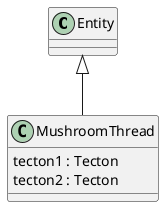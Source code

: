 @startuml mushroomThread

Entity <|-- MushroomThread
class MushroomThread{
    tecton1 : Tecton
    tecton2 : Tecton
}
@enduml